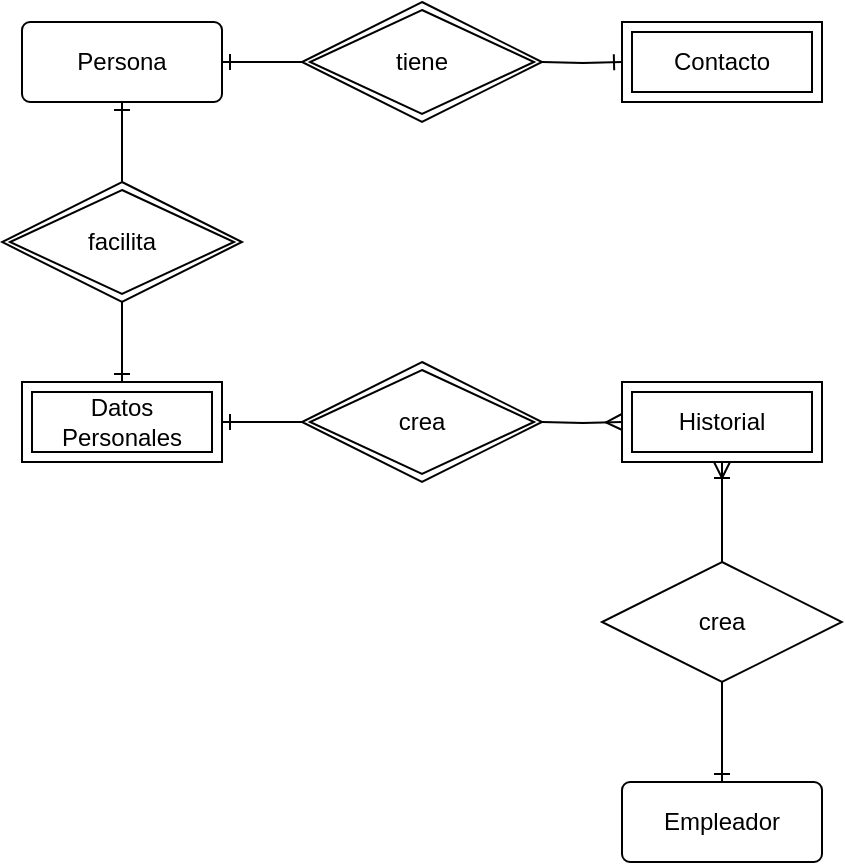 <mxfile version="20.8.23" type="github"><diagram id="q7uBqhB-ZIpWoYxf6Wjd" name="Página-1"><mxGraphModel dx="827" dy="444" grid="1" gridSize="10" guides="1" tooltips="1" connect="1" arrows="1" fold="1" page="1" pageScale="1" pageWidth="827" pageHeight="1169" math="0" shadow="0"><root><mxCell id="0"/><mxCell id="1" parent="0"/><mxCell id="9fnGCqzJSHS_McK5fgDz-17" style="edgeStyle=orthogonalEdgeStyle;rounded=0;orthogonalLoop=1;jettySize=auto;html=1;exitX=1;exitY=0.5;exitDx=0;exitDy=0;entryX=0;entryY=0.5;entryDx=0;entryDy=0;strokeColor=default;startArrow=ERone;startFill=0;endArrow=none;endFill=0;" edge="1" parent="1" source="9fnGCqzJSHS_McK5fgDz-5"><mxGeometry relative="1" as="geometry"><mxPoint x="300" y="700" as="targetPoint"/></mxGeometry></mxCell><mxCell id="9fnGCqzJSHS_McK5fgDz-40" value="" style="edgeStyle=orthogonalEdgeStyle;rounded=0;orthogonalLoop=1;jettySize=auto;html=1;strokeColor=default;startArrow=ERone;startFill=0;endArrow=none;endFill=0;" edge="1" parent="1" source="9fnGCqzJSHS_McK5fgDz-5" target="9fnGCqzJSHS_McK5fgDz-30"><mxGeometry relative="1" as="geometry"/></mxCell><mxCell id="9fnGCqzJSHS_McK5fgDz-5" value="Persona" style="rounded=1;arcSize=10;whiteSpace=wrap;html=1;align=center;" vertex="1" parent="1"><mxGeometry x="160" y="680" width="100" height="40" as="geometry"/></mxCell><mxCell id="9fnGCqzJSHS_McK5fgDz-34" value="" style="edgeStyle=orthogonalEdgeStyle;rounded=0;orthogonalLoop=1;jettySize=auto;html=1;strokeColor=default;startArrow=ERone;startFill=0;endArrow=none;endFill=0;" edge="1" parent="1" source="9fnGCqzJSHS_McK5fgDz-7" target="9fnGCqzJSHS_McK5fgDz-16"><mxGeometry relative="1" as="geometry"/></mxCell><mxCell id="9fnGCqzJSHS_McK5fgDz-7" value="Empleador" style="rounded=1;arcSize=10;whiteSpace=wrap;html=1;align=center;" vertex="1" parent="1"><mxGeometry x="460" y="1060" width="100" height="40" as="geometry"/></mxCell><mxCell id="9fnGCqzJSHS_McK5fgDz-18" value="" style="edgeStyle=orthogonalEdgeStyle;rounded=0;orthogonalLoop=1;jettySize=auto;html=1;strokeColor=default;startArrow=none;startFill=0;endArrow=ERone;endFill=0;" edge="1" parent="1"><mxGeometry relative="1" as="geometry"><mxPoint x="420" y="700" as="sourcePoint"/><mxPoint x="460" y="700" as="targetPoint"/></mxGeometry></mxCell><mxCell id="9fnGCqzJSHS_McK5fgDz-22" value="" style="edgeStyle=orthogonalEdgeStyle;rounded=0;orthogonalLoop=1;jettySize=auto;html=1;strokeColor=default;startArrow=none;startFill=0;endArrow=ERmany;endFill=0;" edge="1" parent="1"><mxGeometry relative="1" as="geometry"><mxPoint x="420" y="880" as="sourcePoint"/><mxPoint x="460" y="880" as="targetPoint"/></mxGeometry></mxCell><mxCell id="9fnGCqzJSHS_McK5fgDz-33" value="" style="edgeStyle=orthogonalEdgeStyle;rounded=0;orthogonalLoop=1;jettySize=auto;html=1;strokeColor=default;startArrow=none;startFill=0;endArrow=ERoneToMany;endFill=0;" edge="1" parent="1" source="9fnGCqzJSHS_McK5fgDz-16" target="9fnGCqzJSHS_McK5fgDz-31"><mxGeometry relative="1" as="geometry"/></mxCell><mxCell id="9fnGCqzJSHS_McK5fgDz-16" value="crea" style="shape=rhombus;perimeter=rhombusPerimeter;whiteSpace=wrap;html=1;align=center;" vertex="1" parent="1"><mxGeometry x="450" y="950" width="120" height="60" as="geometry"/></mxCell><mxCell id="9fnGCqzJSHS_McK5fgDz-27" value="Contacto" style="shape=ext;margin=3;double=1;whiteSpace=wrap;html=1;align=center;" vertex="1" parent="1"><mxGeometry x="460" y="680" width="100" height="40" as="geometry"/></mxCell><mxCell id="9fnGCqzJSHS_McK5fgDz-28" value="tiene" style="shape=rhombus;double=1;perimeter=rhombusPerimeter;whiteSpace=wrap;html=1;align=center;" vertex="1" parent="1"><mxGeometry x="300" y="670" width="120" height="60" as="geometry"/></mxCell><mxCell id="9fnGCqzJSHS_McK5fgDz-36" value="" style="edgeStyle=orthogonalEdgeStyle;rounded=0;orthogonalLoop=1;jettySize=auto;html=1;strokeColor=default;startArrow=ERone;startFill=0;endArrow=none;endFill=0;" edge="1" parent="1" source="9fnGCqzJSHS_McK5fgDz-29" target="9fnGCqzJSHS_McK5fgDz-32"><mxGeometry relative="1" as="geometry"/></mxCell><mxCell id="9fnGCqzJSHS_McK5fgDz-29" value="Datos Personales" style="shape=ext;margin=3;double=1;whiteSpace=wrap;html=1;align=center;" vertex="1" parent="1"><mxGeometry x="160" y="860" width="100" height="40" as="geometry"/></mxCell><mxCell id="9fnGCqzJSHS_McK5fgDz-41" value="" style="edgeStyle=orthogonalEdgeStyle;rounded=0;orthogonalLoop=1;jettySize=auto;html=1;strokeColor=default;startArrow=none;startFill=0;endArrow=ERone;endFill=0;" edge="1" parent="1" source="9fnGCqzJSHS_McK5fgDz-30" target="9fnGCqzJSHS_McK5fgDz-29"><mxGeometry relative="1" as="geometry"/></mxCell><mxCell id="9fnGCqzJSHS_McK5fgDz-30" value="facilita" style="shape=rhombus;double=1;perimeter=rhombusPerimeter;whiteSpace=wrap;html=1;align=center;" vertex="1" parent="1"><mxGeometry x="150" y="760" width="120" height="60" as="geometry"/></mxCell><mxCell id="9fnGCqzJSHS_McK5fgDz-31" value="Historial" style="shape=ext;margin=3;double=1;whiteSpace=wrap;html=1;align=center;" vertex="1" parent="1"><mxGeometry x="460" y="860" width="100" height="40" as="geometry"/></mxCell><mxCell id="9fnGCqzJSHS_McK5fgDz-32" value="crea" style="shape=rhombus;double=1;perimeter=rhombusPerimeter;whiteSpace=wrap;html=1;align=center;" vertex="1" parent="1"><mxGeometry x="300" y="850" width="120" height="60" as="geometry"/></mxCell></root></mxGraphModel></diagram></mxfile>